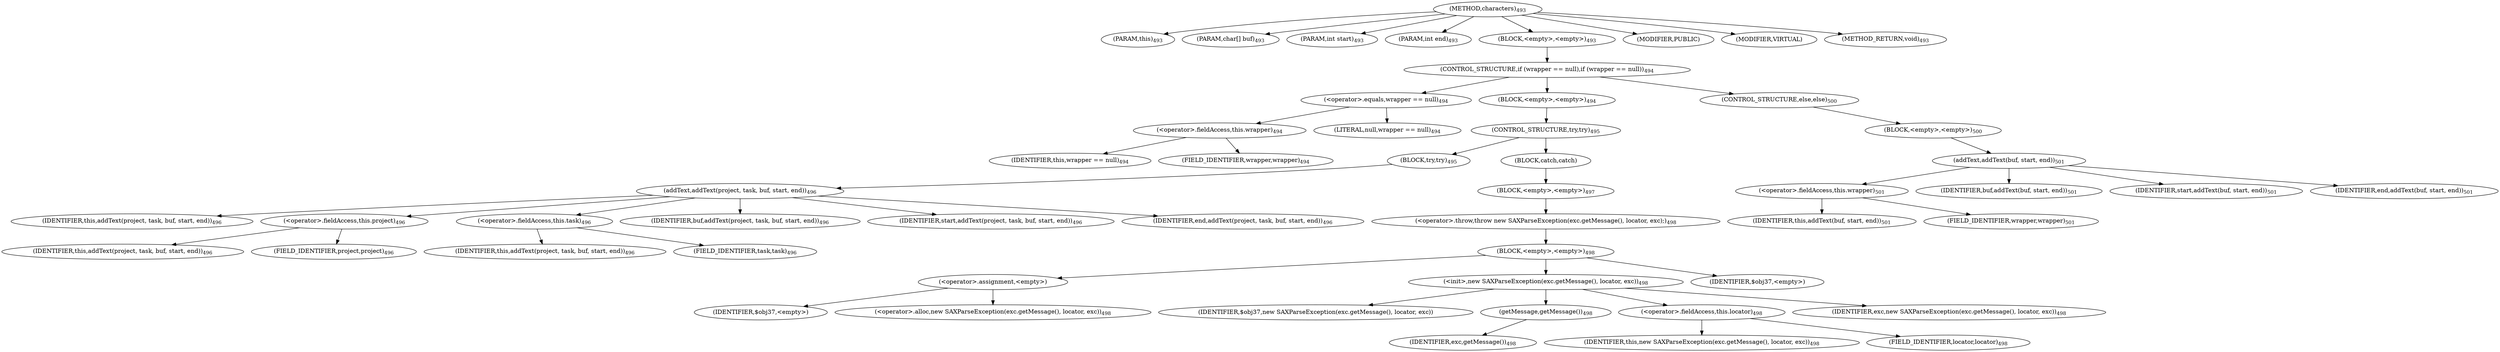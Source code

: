 digraph "characters" {  
"1597" [label = <(METHOD,characters)<SUB>493</SUB>> ]
"83" [label = <(PARAM,this)<SUB>493</SUB>> ]
"1598" [label = <(PARAM,char[] buf)<SUB>493</SUB>> ]
"1599" [label = <(PARAM,int start)<SUB>493</SUB>> ]
"1600" [label = <(PARAM,int end)<SUB>493</SUB>> ]
"1601" [label = <(BLOCK,&lt;empty&gt;,&lt;empty&gt;)<SUB>493</SUB>> ]
"1602" [label = <(CONTROL_STRUCTURE,if (wrapper == null),if (wrapper == null))<SUB>494</SUB>> ]
"1603" [label = <(&lt;operator&gt;.equals,wrapper == null)<SUB>494</SUB>> ]
"1604" [label = <(&lt;operator&gt;.fieldAccess,this.wrapper)<SUB>494</SUB>> ]
"1605" [label = <(IDENTIFIER,this,wrapper == null)<SUB>494</SUB>> ]
"1606" [label = <(FIELD_IDENTIFIER,wrapper,wrapper)<SUB>494</SUB>> ]
"1607" [label = <(LITERAL,null,wrapper == null)<SUB>494</SUB>> ]
"1608" [label = <(BLOCK,&lt;empty&gt;,&lt;empty&gt;)<SUB>494</SUB>> ]
"1609" [label = <(CONTROL_STRUCTURE,try,try)<SUB>495</SUB>> ]
"1610" [label = <(BLOCK,try,try)<SUB>495</SUB>> ]
"1611" [label = <(addText,addText(project, task, buf, start, end))<SUB>496</SUB>> ]
"82" [label = <(IDENTIFIER,this,addText(project, task, buf, start, end))<SUB>496</SUB>> ]
"1612" [label = <(&lt;operator&gt;.fieldAccess,this.project)<SUB>496</SUB>> ]
"1613" [label = <(IDENTIFIER,this,addText(project, task, buf, start, end))<SUB>496</SUB>> ]
"1614" [label = <(FIELD_IDENTIFIER,project,project)<SUB>496</SUB>> ]
"1615" [label = <(&lt;operator&gt;.fieldAccess,this.task)<SUB>496</SUB>> ]
"1616" [label = <(IDENTIFIER,this,addText(project, task, buf, start, end))<SUB>496</SUB>> ]
"1617" [label = <(FIELD_IDENTIFIER,task,task)<SUB>496</SUB>> ]
"1618" [label = <(IDENTIFIER,buf,addText(project, task, buf, start, end))<SUB>496</SUB>> ]
"1619" [label = <(IDENTIFIER,start,addText(project, task, buf, start, end))<SUB>496</SUB>> ]
"1620" [label = <(IDENTIFIER,end,addText(project, task, buf, start, end))<SUB>496</SUB>> ]
"1621" [label = <(BLOCK,catch,catch)> ]
"1622" [label = <(BLOCK,&lt;empty&gt;,&lt;empty&gt;)<SUB>497</SUB>> ]
"1623" [label = <(&lt;operator&gt;.throw,throw new SAXParseException(exc.getMessage(), locator, exc);)<SUB>498</SUB>> ]
"1624" [label = <(BLOCK,&lt;empty&gt;,&lt;empty&gt;)<SUB>498</SUB>> ]
"1625" [label = <(&lt;operator&gt;.assignment,&lt;empty&gt;)> ]
"1626" [label = <(IDENTIFIER,$obj37,&lt;empty&gt;)> ]
"1627" [label = <(&lt;operator&gt;.alloc,new SAXParseException(exc.getMessage(), locator, exc))<SUB>498</SUB>> ]
"1628" [label = <(&lt;init&gt;,new SAXParseException(exc.getMessage(), locator, exc))<SUB>498</SUB>> ]
"1629" [label = <(IDENTIFIER,$obj37,new SAXParseException(exc.getMessage(), locator, exc))> ]
"1630" [label = <(getMessage,getMessage())<SUB>498</SUB>> ]
"1631" [label = <(IDENTIFIER,exc,getMessage())<SUB>498</SUB>> ]
"1632" [label = <(&lt;operator&gt;.fieldAccess,this.locator)<SUB>498</SUB>> ]
"1633" [label = <(IDENTIFIER,this,new SAXParseException(exc.getMessage(), locator, exc))<SUB>498</SUB>> ]
"1634" [label = <(FIELD_IDENTIFIER,locator,locator)<SUB>498</SUB>> ]
"1635" [label = <(IDENTIFIER,exc,new SAXParseException(exc.getMessage(), locator, exc))<SUB>498</SUB>> ]
"1636" [label = <(IDENTIFIER,$obj37,&lt;empty&gt;)> ]
"1637" [label = <(CONTROL_STRUCTURE,else,else)<SUB>500</SUB>> ]
"1638" [label = <(BLOCK,&lt;empty&gt;,&lt;empty&gt;)<SUB>500</SUB>> ]
"1639" [label = <(addText,addText(buf, start, end))<SUB>501</SUB>> ]
"1640" [label = <(&lt;operator&gt;.fieldAccess,this.wrapper)<SUB>501</SUB>> ]
"1641" [label = <(IDENTIFIER,this,addText(buf, start, end))<SUB>501</SUB>> ]
"1642" [label = <(FIELD_IDENTIFIER,wrapper,wrapper)<SUB>501</SUB>> ]
"1643" [label = <(IDENTIFIER,buf,addText(buf, start, end))<SUB>501</SUB>> ]
"1644" [label = <(IDENTIFIER,start,addText(buf, start, end))<SUB>501</SUB>> ]
"1645" [label = <(IDENTIFIER,end,addText(buf, start, end))<SUB>501</SUB>> ]
"1646" [label = <(MODIFIER,PUBLIC)> ]
"1647" [label = <(MODIFIER,VIRTUAL)> ]
"1648" [label = <(METHOD_RETURN,void)<SUB>493</SUB>> ]
  "1597" -> "83" 
  "1597" -> "1598" 
  "1597" -> "1599" 
  "1597" -> "1600" 
  "1597" -> "1601" 
  "1597" -> "1646" 
  "1597" -> "1647" 
  "1597" -> "1648" 
  "1601" -> "1602" 
  "1602" -> "1603" 
  "1602" -> "1608" 
  "1602" -> "1637" 
  "1603" -> "1604" 
  "1603" -> "1607" 
  "1604" -> "1605" 
  "1604" -> "1606" 
  "1608" -> "1609" 
  "1609" -> "1610" 
  "1609" -> "1621" 
  "1610" -> "1611" 
  "1611" -> "82" 
  "1611" -> "1612" 
  "1611" -> "1615" 
  "1611" -> "1618" 
  "1611" -> "1619" 
  "1611" -> "1620" 
  "1612" -> "1613" 
  "1612" -> "1614" 
  "1615" -> "1616" 
  "1615" -> "1617" 
  "1621" -> "1622" 
  "1622" -> "1623" 
  "1623" -> "1624" 
  "1624" -> "1625" 
  "1624" -> "1628" 
  "1624" -> "1636" 
  "1625" -> "1626" 
  "1625" -> "1627" 
  "1628" -> "1629" 
  "1628" -> "1630" 
  "1628" -> "1632" 
  "1628" -> "1635" 
  "1630" -> "1631" 
  "1632" -> "1633" 
  "1632" -> "1634" 
  "1637" -> "1638" 
  "1638" -> "1639" 
  "1639" -> "1640" 
  "1639" -> "1643" 
  "1639" -> "1644" 
  "1639" -> "1645" 
  "1640" -> "1641" 
  "1640" -> "1642" 
}
